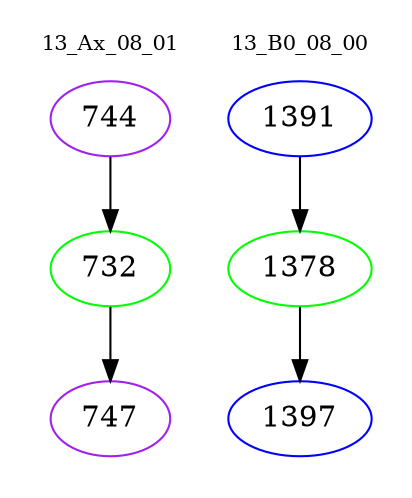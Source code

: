 digraph{
subgraph cluster_0 {
color = white
label = "13_Ax_08_01";
fontsize=10;
T0_744 [label="744", color="purple"]
T0_744 -> T0_732 [color="black"]
T0_732 [label="732", color="green"]
T0_732 -> T0_747 [color="black"]
T0_747 [label="747", color="purple"]
}
subgraph cluster_1 {
color = white
label = "13_B0_08_00";
fontsize=10;
T1_1391 [label="1391", color="blue"]
T1_1391 -> T1_1378 [color="black"]
T1_1378 [label="1378", color="green"]
T1_1378 -> T1_1397 [color="black"]
T1_1397 [label="1397", color="blue"]
}
}
